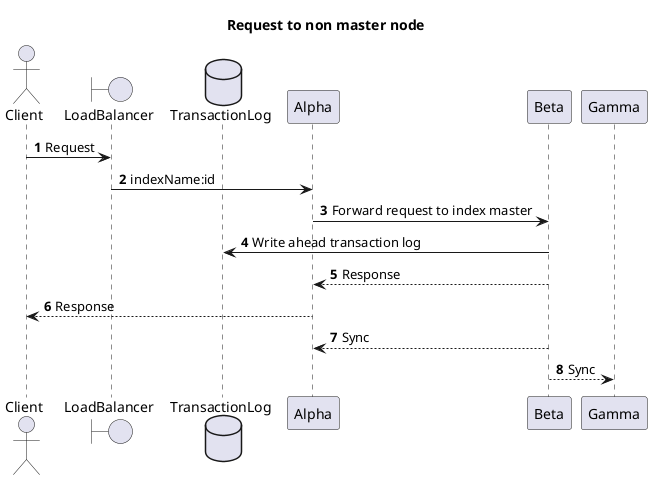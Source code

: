 @startuml
title Request to non master node
autonumber
actor Client
boundary LoadBalancer
database TransactionLog
Client -> LoadBalancer: Request
LoadBalancer -> Alpha: indexName:id
Alpha -> Beta: Forward request to index master
Beta -> TransactionLog: Write ahead transaction log
Beta --> Alpha: Response
Alpha --> Client: Response
Beta --> Alpha: Sync
Beta --> Gamma: Sync
@enduml